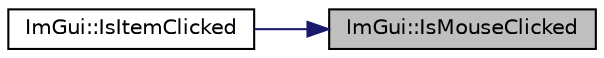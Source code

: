 digraph "ImGui::IsMouseClicked"
{
 // LATEX_PDF_SIZE
  edge [fontname="Helvetica",fontsize="10",labelfontname="Helvetica",labelfontsize="10"];
  node [fontname="Helvetica",fontsize="10",shape=record];
  rankdir="RL";
  Node1 [label="ImGui::IsMouseClicked",height=0.2,width=0.4,color="black", fillcolor="grey75", style="filled", fontcolor="black",tooltip=" "];
  Node1 -> Node2 [dir="back",color="midnightblue",fontsize="10",style="solid",fontname="Helvetica"];
  Node2 [label="ImGui::IsItemClicked",height=0.2,width=0.4,color="black", fillcolor="white", style="filled",URL="$namespace_im_gui.html#a11ae401d73ed6b044ba46add5db54617",tooltip=" "];
}
